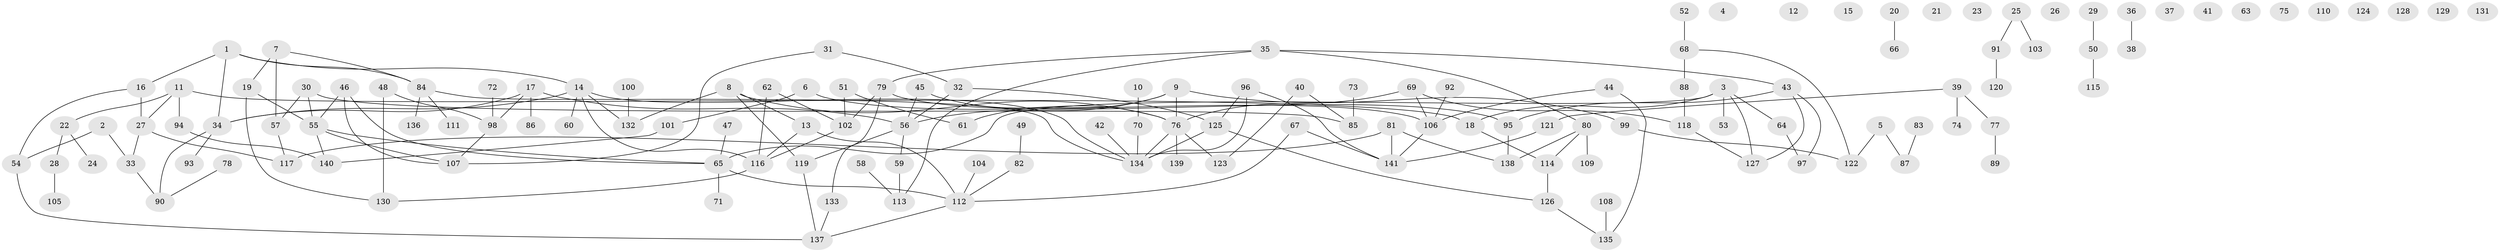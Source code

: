 // Generated by graph-tools (version 1.1) at 2025/13/03/09/25 04:13:00]
// undirected, 141 vertices, 164 edges
graph export_dot {
graph [start="1"]
  node [color=gray90,style=filled];
  1;
  2;
  3;
  4;
  5;
  6;
  7;
  8;
  9;
  10;
  11;
  12;
  13;
  14;
  15;
  16;
  17;
  18;
  19;
  20;
  21;
  22;
  23;
  24;
  25;
  26;
  27;
  28;
  29;
  30;
  31;
  32;
  33;
  34;
  35;
  36;
  37;
  38;
  39;
  40;
  41;
  42;
  43;
  44;
  45;
  46;
  47;
  48;
  49;
  50;
  51;
  52;
  53;
  54;
  55;
  56;
  57;
  58;
  59;
  60;
  61;
  62;
  63;
  64;
  65;
  66;
  67;
  68;
  69;
  70;
  71;
  72;
  73;
  74;
  75;
  76;
  77;
  78;
  79;
  80;
  81;
  82;
  83;
  84;
  85;
  86;
  87;
  88;
  89;
  90;
  91;
  92;
  93;
  94;
  95;
  96;
  97;
  98;
  99;
  100;
  101;
  102;
  103;
  104;
  105;
  106;
  107;
  108;
  109;
  110;
  111;
  112;
  113;
  114;
  115;
  116;
  117;
  118;
  119;
  120;
  121;
  122;
  123;
  124;
  125;
  126;
  127;
  128;
  129;
  130;
  131;
  132;
  133;
  134;
  135;
  136;
  137;
  138;
  139;
  140;
  141;
  1 -- 14;
  1 -- 16;
  1 -- 34;
  1 -- 84;
  2 -- 33;
  2 -- 54;
  3 -- 18;
  3 -- 53;
  3 -- 64;
  3 -- 65;
  3 -- 127;
  5 -- 87;
  5 -- 122;
  6 -- 101;
  6 -- 106;
  7 -- 19;
  7 -- 57;
  7 -- 84;
  8 -- 13;
  8 -- 76;
  8 -- 119;
  8 -- 132;
  9 -- 56;
  9 -- 61;
  9 -- 76;
  9 -- 99;
  10 -- 70;
  11 -- 18;
  11 -- 22;
  11 -- 27;
  11 -- 94;
  13 -- 112;
  13 -- 116;
  14 -- 34;
  14 -- 60;
  14 -- 116;
  14 -- 132;
  14 -- 134;
  16 -- 27;
  16 -- 54;
  17 -- 34;
  17 -- 56;
  17 -- 86;
  17 -- 98;
  18 -- 114;
  19 -- 55;
  19 -- 130;
  20 -- 66;
  22 -- 24;
  22 -- 28;
  25 -- 91;
  25 -- 103;
  27 -- 33;
  27 -- 117;
  28 -- 105;
  29 -- 50;
  30 -- 55;
  30 -- 57;
  30 -- 85;
  31 -- 32;
  31 -- 107;
  32 -- 56;
  32 -- 125;
  33 -- 90;
  34 -- 90;
  34 -- 93;
  35 -- 43;
  35 -- 79;
  35 -- 80;
  35 -- 113;
  36 -- 38;
  39 -- 74;
  39 -- 77;
  39 -- 121;
  40 -- 85;
  40 -- 123;
  42 -- 134;
  43 -- 95;
  43 -- 97;
  43 -- 127;
  44 -- 106;
  44 -- 135;
  45 -- 56;
  45 -- 76;
  46 -- 55;
  46 -- 65;
  46 -- 107;
  47 -- 65;
  48 -- 98;
  48 -- 130;
  49 -- 82;
  50 -- 115;
  51 -- 61;
  51 -- 102;
  52 -- 68;
  54 -- 137;
  55 -- 65;
  55 -- 107;
  55 -- 140;
  56 -- 59;
  56 -- 119;
  57 -- 117;
  58 -- 113;
  59 -- 113;
  62 -- 102;
  62 -- 116;
  64 -- 97;
  65 -- 71;
  65 -- 112;
  67 -- 112;
  67 -- 141;
  68 -- 88;
  68 -- 122;
  69 -- 76;
  69 -- 106;
  69 -- 118;
  70 -- 134;
  72 -- 98;
  73 -- 85;
  76 -- 123;
  76 -- 134;
  76 -- 139;
  77 -- 89;
  78 -- 90;
  79 -- 95;
  79 -- 102;
  79 -- 133;
  80 -- 109;
  80 -- 114;
  80 -- 138;
  81 -- 117;
  81 -- 138;
  81 -- 141;
  82 -- 112;
  83 -- 87;
  84 -- 111;
  84 -- 134;
  84 -- 136;
  88 -- 118;
  91 -- 120;
  92 -- 106;
  94 -- 140;
  95 -- 138;
  96 -- 125;
  96 -- 134;
  96 -- 141;
  98 -- 107;
  99 -- 122;
  100 -- 132;
  101 -- 140;
  102 -- 116;
  104 -- 112;
  106 -- 141;
  108 -- 135;
  112 -- 137;
  114 -- 126;
  116 -- 130;
  118 -- 127;
  119 -- 137;
  121 -- 141;
  125 -- 126;
  125 -- 134;
  126 -- 135;
  133 -- 137;
}
